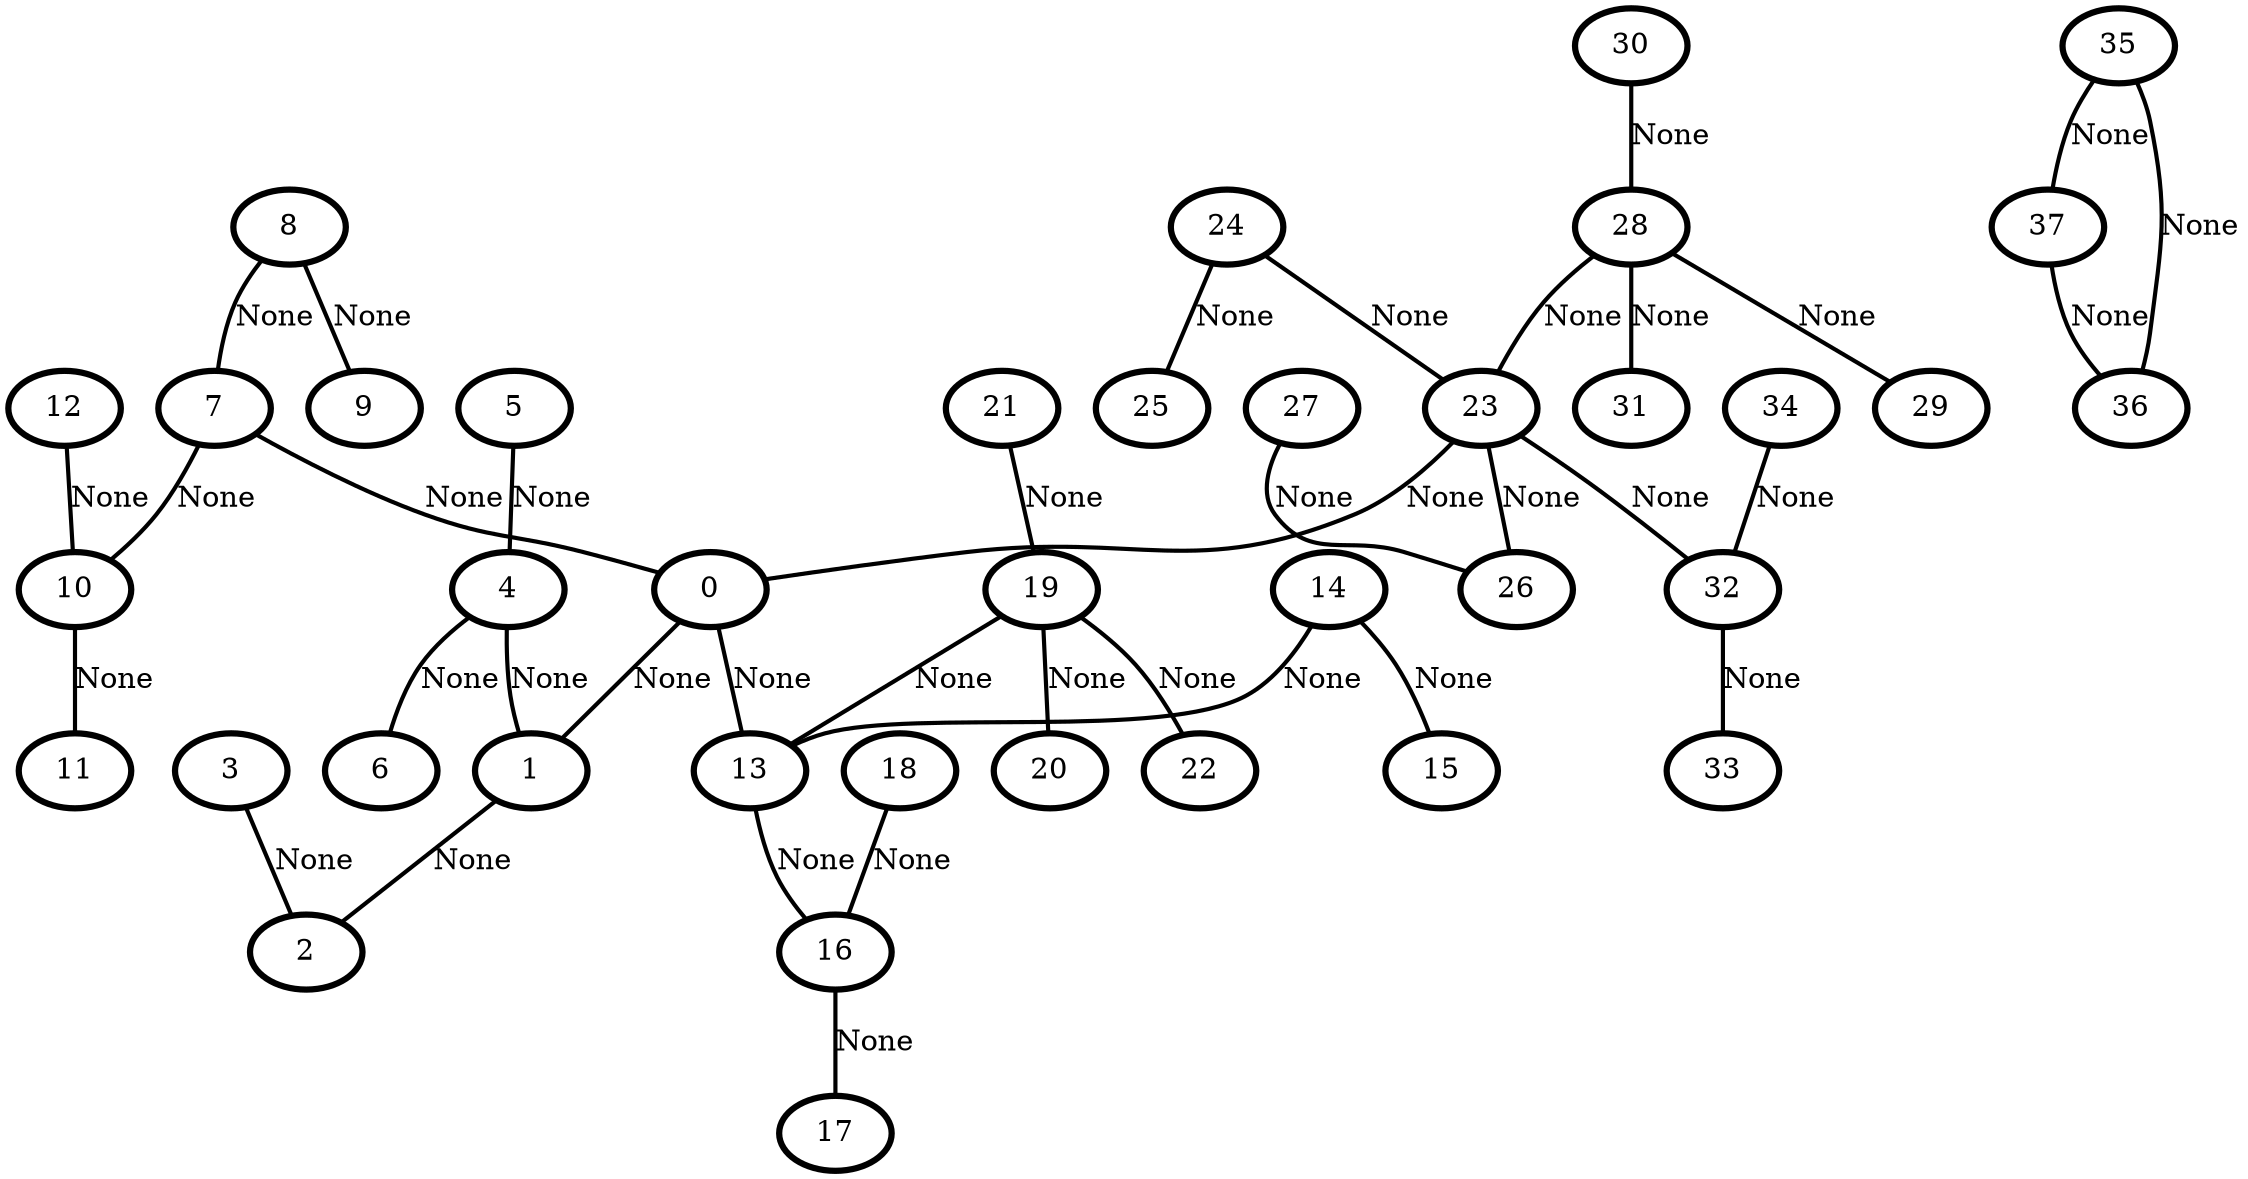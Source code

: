 graph G {
    0 [penwidth=3,label="0"]
    1 [penwidth=3,label="1"]
    2 [penwidth=3,label="2"]
    3 [penwidth=3,label="3"]
    4 [penwidth=3,label="4"]
    5 [penwidth=3,label="5"]
    6 [penwidth=3,label="6"]
    7 [penwidth=3,label="7"]
    8 [penwidth=3,label="8"]
    9 [penwidth=3,label="9"]
    10 [penwidth=3,label="10"]
    11 [penwidth=3,label="11"]
    12 [penwidth=3,label="12"]
    13 [penwidth=3,label="13"]
    14 [penwidth=3,label="14"]
    15 [penwidth=3,label="15"]
    16 [penwidth=3,label="16"]
    17 [penwidth=3,label="17"]
    18 [penwidth=3,label="18"]
    19 [penwidth=3,label="19"]
    20 [penwidth=3,label="20"]
    21 [penwidth=3,label="21"]
    22 [penwidth=3,label="22"]
    23 [penwidth=3,label="23"]
    24 [penwidth=3,label="24"]
    25 [penwidth=3,label="25"]
    26 [penwidth=3,label="26"]
    27 [penwidth=3,label="27"]
    28 [penwidth=3,label="28"]
    29 [penwidth=3,label="29"]
    30 [penwidth=3,label="30"]
    31 [penwidth=3,label="31"]
    32 [penwidth=3,label="32"]
    33 [penwidth=3,label="33"]
    34 [penwidth=3,label="34"]
    35 [penwidth=3,label="35"]
    36 [penwidth=3,label="36"]
    37 [penwidth=3,label="37"]

    3--2 [penwidth=2,label="None"]
    1--2 [penwidth=2,label="None"]
    5--4 [penwidth=2,label="None"]
    4--6 [penwidth=2,label="None"]
    4--1 [penwidth=2,label="None"]
    0--1 [penwidth=2,label="None"]
    8--9 [penwidth=2,label="None"]
    8--7 [penwidth=2,label="None"]
    10--11 [penwidth=2,label="None"]
    12--10 [penwidth=2,label="None"]
    7--10 [penwidth=2,label="None"]
    7--0 [penwidth=2,label="None"]
    14--15 [penwidth=2,label="None"]
    14--13 [penwidth=2,label="None"]
    16--17 [penwidth=2,label="None"]
    18--16 [penwidth=2,label="None"]
    13--16 [penwidth=2,label="None"]
    19--20 [penwidth=2,label="None"]
    21--19 [penwidth=2,label="None"]
    19--22 [penwidth=2,label="None"]
    19--13 [penwidth=2,label="None"]
    0--13 [penwidth=2,label="None"]
    24--25 [penwidth=2,label="None"]
    24--23 [penwidth=2,label="None"]
    27--26 [penwidth=2,label="None"]
    23--26 [penwidth=2,label="None"]
    28--29 [penwidth=2,label="None"]
    30--28 [penwidth=2,label="None"]
    28--31 [penwidth=2,label="None"]
    28--23 [penwidth=2,label="None"]
    32--33 [penwidth=2,label="None"]
    34--32 [penwidth=2,label="None"]
    23--32 [penwidth=2,label="None"]
    23--0 [penwidth=2,label="None"]
    36--35 [penwidth=2,label="None"]
    37--36 [penwidth=2,label="None"]
    35--37 [penwidth=2,label="None"]
}